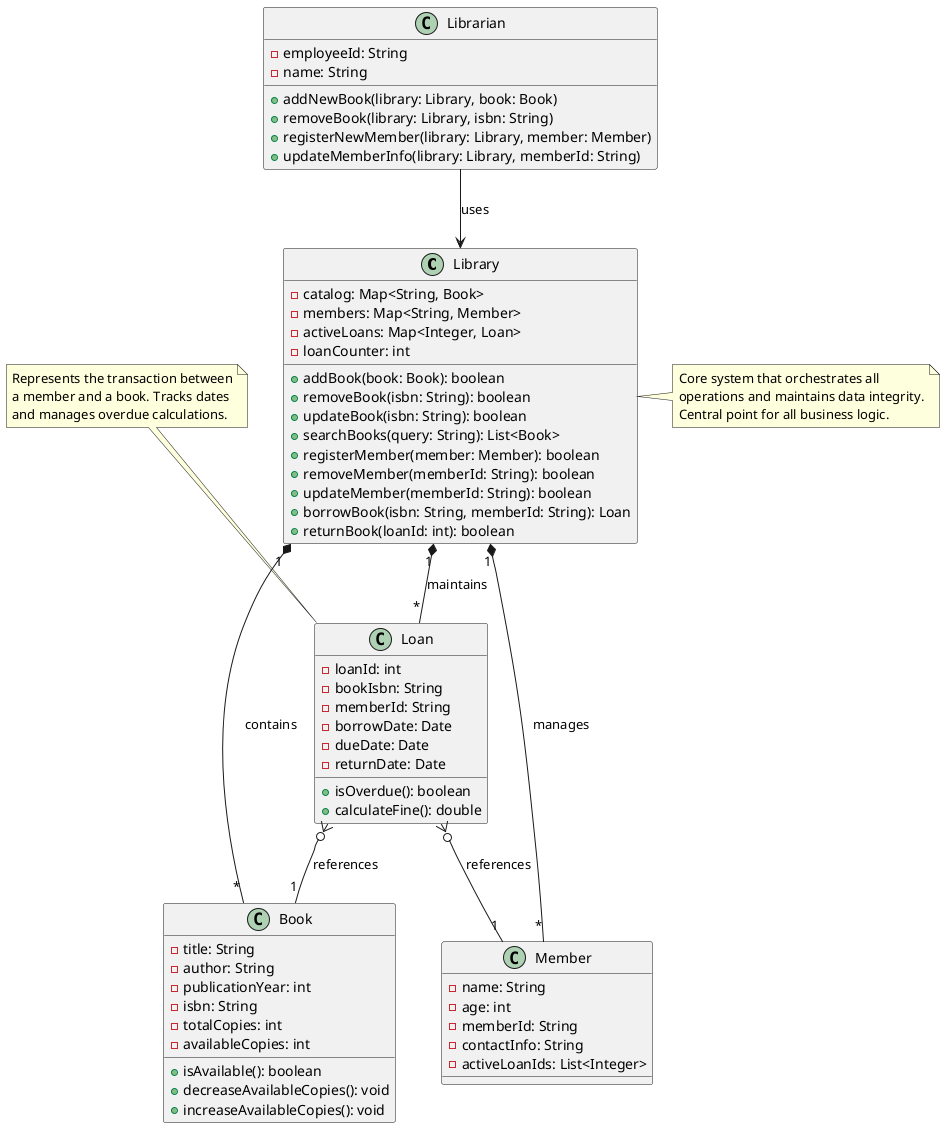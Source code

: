 @startuml
'https://plantuml.com/class-diagram
class Library {
  - catalog: Map<String, Book>
  - members: Map<String, Member>
  - activeLoans: Map<Integer, Loan>
  - loanCounter: int
  + addBook(book: Book): boolean
  + removeBook(isbn: String): boolean
  + updateBook(isbn: String): boolean
  + searchBooks(query: String): List<Book>
  + registerMember(member: Member): boolean
  + removeMember(memberId: String): boolean
  + updateMember(memberId: String): boolean
  + borrowBook(isbn: String, memberId: String): Loan
  + returnBook(loanId: int): boolean
}

class Book {
  - title: String
  - author: String
  - publicationYear: int
  - isbn: String
  - totalCopies: int
  - availableCopies: int
  + isAvailable(): boolean
  + decreaseAvailableCopies(): void
  + increaseAvailableCopies(): void
}

class Member {
  - name: String
  - age: int
  - memberId: String
  - contactInfo: String
  - activeLoanIds: List<Integer>
}

class Loan {
  - loanId: int
  - bookIsbn: String
  - memberId: String
  - borrowDate: Date
  - dueDate: Date
  - returnDate: Date
  + isOverdue(): boolean
  + calculateFine(): double
}

class Librarian {
  - employeeId: String
  - name: String
  + addNewBook(library: Library, book: Book)
  + removeBook(library: Library, isbn: String)
  + registerNewMember(library: Library, member: Member)
  + updateMemberInfo(library: Library, memberId: String)
}

' Relationships
Library "1" *-- "*" Book : contains
Library "1" *-- "*" Member : manages
Library "1" *-- "*" Loan : maintains

Loan }o-- "1" Book : references
Loan }o-- "1" Member : references

Librarian --> Library : uses

note right of Library
  Core system that orchestrates all
  operations and maintains data integrity.
  Central point for all business logic.
end note

note top of Loan
  Represents the transaction between
  a member and a book. Tracks dates
  and manages overdue calculations.
end note
@enduml